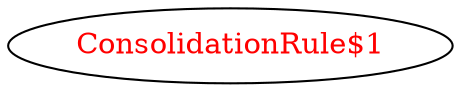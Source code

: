digraph dependencyGraph {
 concentrate=true;
 ranksep="2.0";
 rankdir="LR"; 
 splines="ortho";
"ConsolidationRule$1" [fontcolor="red"];
}